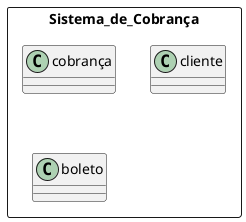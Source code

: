 @startuml sisDeCobrança
  package Sistema_de_Cobrança <<rectangle>> {
    class cobrança {}
    class cliente {}
    class boleto
  }
@enduml